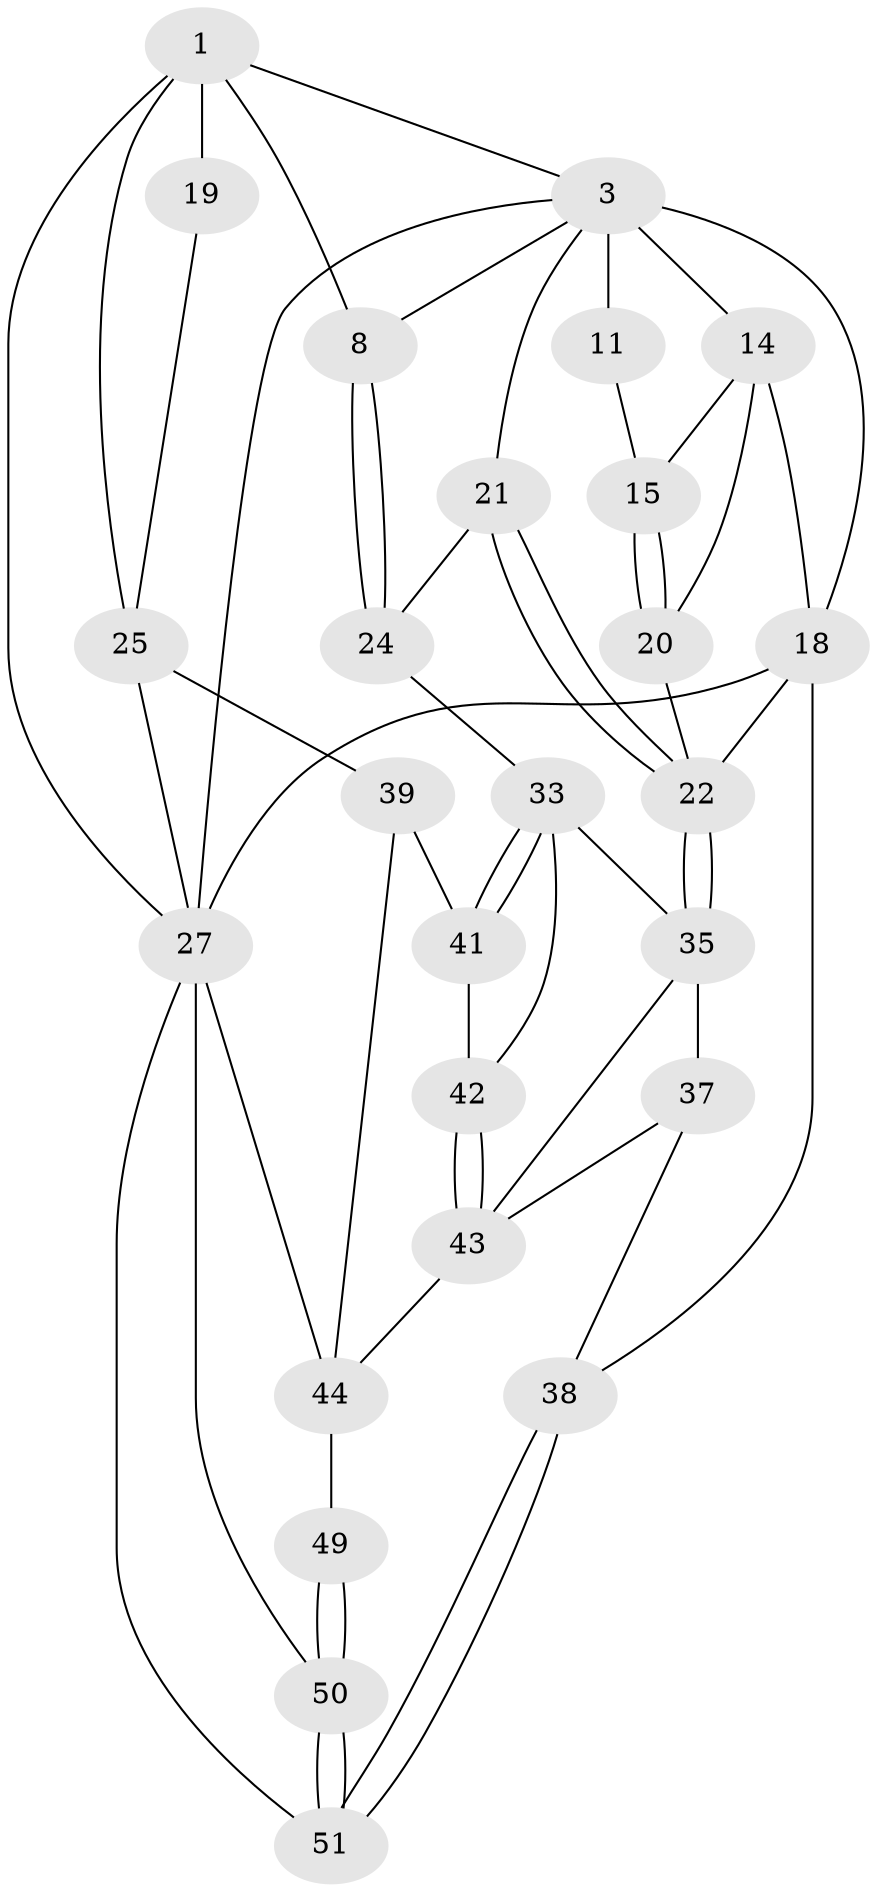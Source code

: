 // original degree distribution, {3: 0.038461538461538464, 6: 0.25, 5: 0.4230769230769231, 4: 0.28846153846153844}
// Generated by graph-tools (version 1.1) at 2025/17/03/09/25 04:17:22]
// undirected, 26 vertices, 56 edges
graph export_dot {
graph [start="1"]
  node [color=gray90,style=filled];
  1 [pos="+0.5282998853898803+0",super="+2+6"];
  3 [pos="+0+0",super="+4+13"];
  8 [pos="+0.6889788536041715+0.3705210217056637"];
  11 [pos="+0.32227213493976486+0.1518091530210296"];
  14 [pos="+0.10840213093104871+0.13581171841972836",super="+16"];
  15 [pos="+0.31620579570320584+0.15646548668987761"];
  18 [pos="+0+0.2833190403494485",super="+30"];
  19 [pos="+1+0"];
  20 [pos="+0.2186112468607779+0.37281487261607615"];
  21 [pos="+0.4053715652407955+0.3399006851145662"];
  22 [pos="+0.24585979600996827+0.4289863495942123",super="+23"];
  24 [pos="+0.5716305702515948+0.3883141369471224"];
  25 [pos="+1+0.07121527564046795",super="+26+29"];
  27 [pos="+1+1",super="+32+28"];
  33 [pos="+0.4270869064505063+0.520353817166609",super="+34"];
  35 [pos="+0.2570165479097341+0.47018169412541744",super="+36"];
  37 [pos="+0.13437065098633613+0.6520389146918342"];
  38 [pos="+0.10217477783075607+0.6620320388936516"];
  39 [pos="+0.7232208448823371+0.4005807299958886",super="+40"];
  41 [pos="+0.526030162353092+0.5972820941158862"];
  42 [pos="+0.4049200715123933+0.638357282572526"];
  43 [pos="+0.38351143016924893+0.7596669670868705",super="+46"];
  44 [pos="+0.5929996434835272+0.6628921163179713",super="+45+48"];
  49 [pos="+0.39141460630358277+0.9025751261931124"];
  50 [pos="+0.3684721693298393+1",super="+52"];
  51 [pos="+0.1381541749452567+1"];
  1 -- 27;
  1 -- 19 [weight=2];
  1 -- 3;
  1 -- 8;
  1 -- 25;
  3 -- 27;
  3 -- 21;
  3 -- 8;
  3 -- 11 [weight=2];
  3 -- 14 [weight=2];
  3 -- 18;
  8 -- 24;
  8 -- 24;
  11 -- 15;
  14 -- 18;
  14 -- 20;
  14 -- 15;
  15 -- 20;
  15 -- 20;
  18 -- 27;
  18 -- 38;
  18 -- 22;
  19 -- 25;
  20 -- 22;
  21 -- 22;
  21 -- 22;
  21 -- 24;
  22 -- 35;
  22 -- 35;
  24 -- 33;
  25 -- 39 [weight=2];
  25 -- 27;
  27 -- 51;
  27 -- 50 [weight=2];
  27 -- 44;
  33 -- 41;
  33 -- 41;
  33 -- 42;
  33 -- 35;
  35 -- 43;
  35 -- 37;
  37 -- 38;
  37 -- 43;
  38 -- 51;
  38 -- 51;
  39 -- 41;
  39 -- 44;
  41 -- 42;
  42 -- 43;
  42 -- 43;
  43 -- 44;
  44 -- 49 [weight=2];
  49 -- 50;
  49 -- 50;
  50 -- 51;
  50 -- 51;
}
